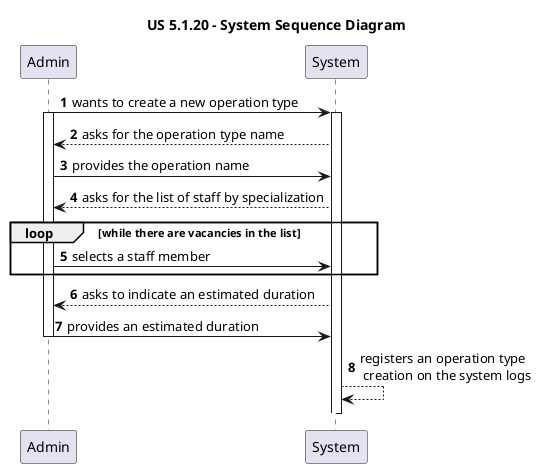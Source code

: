 @startuml
'https://plantuml.com/sequence-diagram

title "US 5.1.20 - System Sequence Diagram"

autonumber

participant Admin as ADM
participant System as SYS

ADM -> SYS : wants to create a new operation type
activate ADM
activate SYS

SYS --> ADM : asks for the operation type name

ADM -> SYS : provides the operation name

SYS --> ADM : asks for the list of staff by specialization

loop while there are vacancies in the list

ADM -> SYS : selects a staff member

end loop

SYS --> ADM : asks to indicate an estimated duration

ADM -> SYS : provides an estimated duration

deactivate ADM

SYS --> SYS : registers an operation type\n creation on the system logs

autonumber stop
SYS -[#white]> ADM

deactivate SYS

@enduml